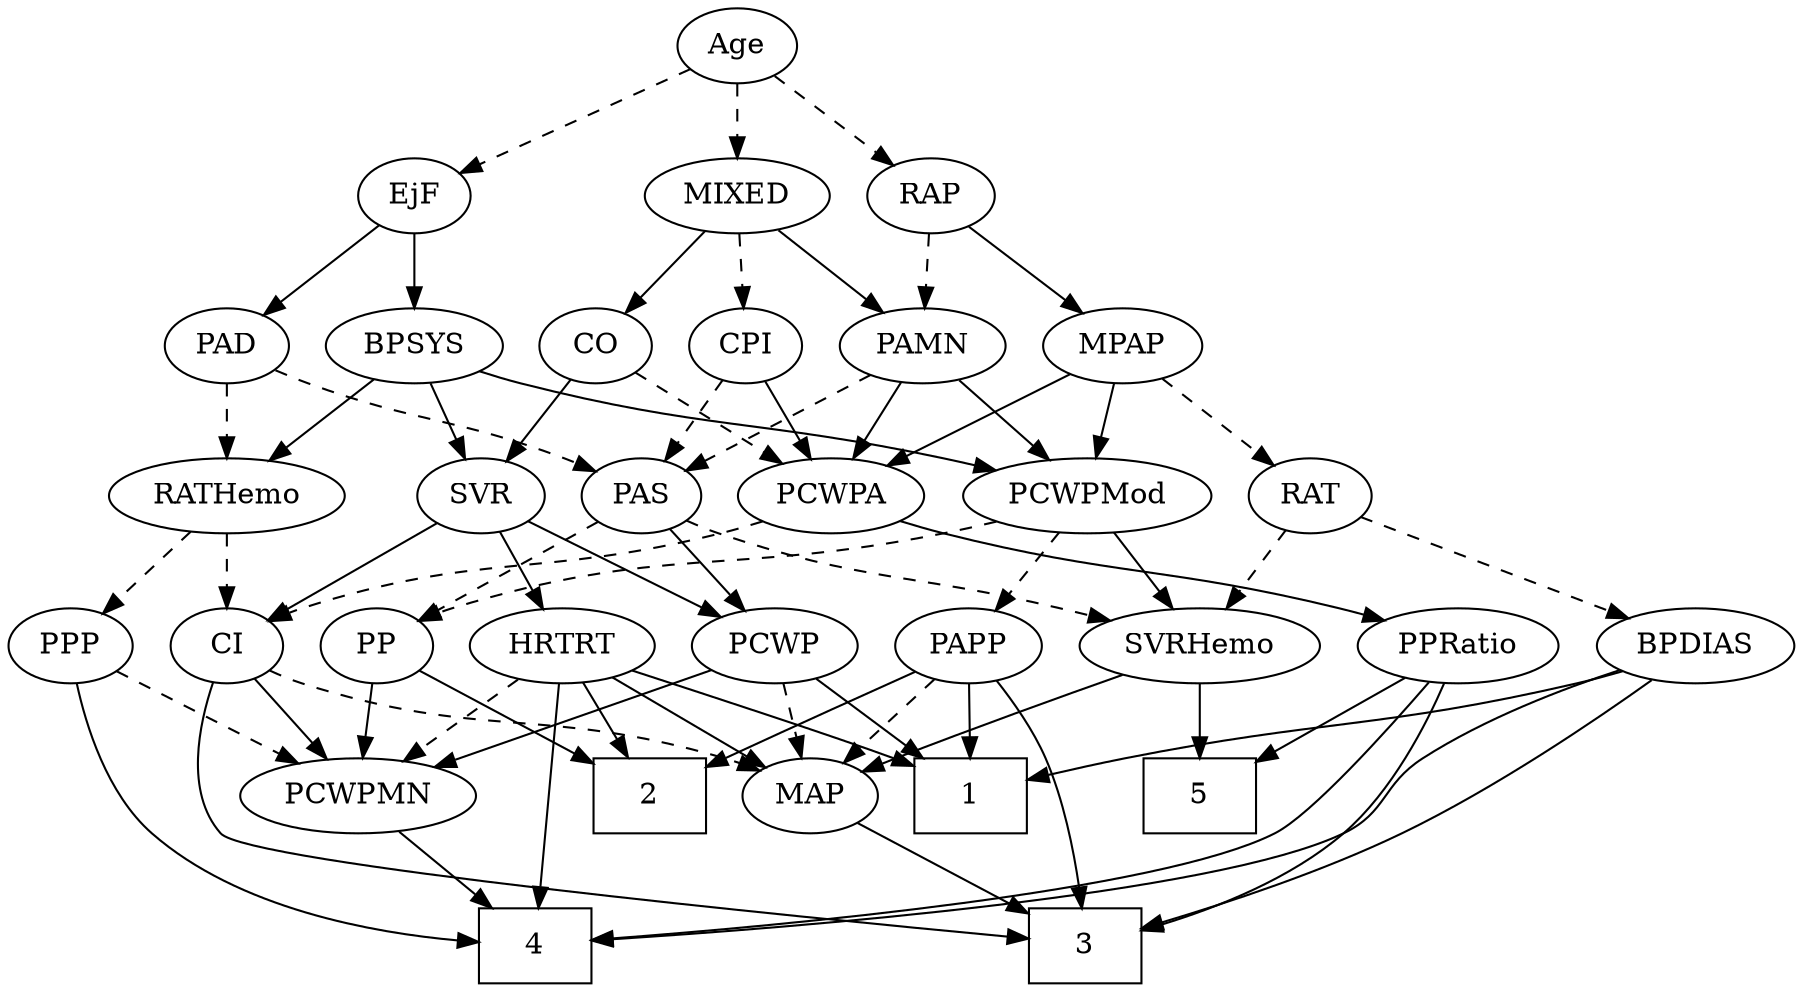 strict digraph {
	graph [bb="0,0,784.25,468"];
	node [label="\N"];
	1	[height=0.5,
		pos="434,90",
		shape=box,
		width=0.75];
	2	[height=0.5,
		pos="282,90",
		shape=box,
		width=0.75];
	3	[height=0.5,
		pos="489,18",
		shape=box,
		width=0.75];
	4	[height=0.5,
		pos="227,18",
		shape=box,
		width=0.75];
	5	[height=0.5,
		pos="544,90",
		shape=box,
		width=0.75];
	Age	[height=0.5,
		pos="335,450",
		width=0.75];
	EjF	[height=0.5,
		pos="183,378",
		width=0.75];
	Age -> EjF	[pos="e,204.74,389.01 313.22,438.97 287.26,427.02 243.69,406.95 214.17,393.35",
		style=dashed];
	RAP	[height=0.5,
		pos="421,378",
		width=0.77632];
	Age -> RAP	[pos="e,404.18,392.69 351.58,435.5 364.23,425.21 381.86,410.86 396.18,399.2",
		style=dashed];
	MIXED	[height=0.5,
		pos="335,378",
		width=1.1193];
	Age -> MIXED	[pos="e,335,396.1 335,431.7 335,423.98 335,414.71 335,406.11",
		style=dashed];
	BPSYS	[height=0.5,
		pos="183,306",
		width=1.0471];
	EjF -> BPSYS	[pos="e,183,324.1 183,359.7 183,351.98 183,342.71 183,334.11",
		style=solid];
	PAD	[height=0.5,
		pos="99,306",
		width=0.79437];
	EjF -> PAD	[pos="e,115.72,320.93 166.8,363.5 154.53,353.27 137.45,339.04 123.51,327.42",
		style=solid];
	MPAP	[height=0.5,
		pos="508,306",
		width=0.97491];
	RAP -> MPAP	[pos="e,489.78,321.66 437.77,363.5 450.24,353.47 467.49,339.6 481.77,328.11",
		style=solid];
	PAMN	[height=0.5,
		pos="419,306",
		width=1.011];
	RAP -> PAMN	[pos="e,419.49,324.1 420.51,359.7 420.29,351.98 420.02,342.71 419.77,334.11",
		style=dashed];
	CO	[height=0.5,
		pos="266,306",
		width=0.75];
	MIXED -> CO	[pos="e,280.19,321.39 319.34,361.12 309.87,351.51 297.67,339.13 287.32,328.63",
		style=solid];
	MIXED -> PAMN	[pos="e,401.1,321.92 353.23,361.81 364.97,352.02 380.42,339.15 393.4,328.34",
		style=solid];
	CPI	[height=0.5,
		pos="338,306",
		width=0.75];
	MIXED -> CPI	[pos="e,337.27,324.1 335.74,359.7 336.07,351.98 336.47,342.71 336.84,334.11",
		style=dashed];
	RAT	[height=0.5,
		pos="584,234",
		width=0.75827];
	MPAP -> RAT	[pos="e,568.83,248.97 524.49,289.81 535.31,279.85 549.59,266.7 561.45,255.77",
		style=dashed];
	PCWPMod	[height=0.5,
		pos="487,234",
		width=1.4443];
	MPAP -> PCWPMod	[pos="e,492.18,252.28 502.92,288.05 500.58,280.26 497.75,270.82 495.12,262.08",
		style=solid];
	PCWPA	[height=0.5,
		pos="375,234",
		width=1.1555];
	MPAP -> PCWPA	[pos="e,400.38,248.36 484.22,292.49 463.38,281.51 432.82,265.43 409.33,253.07",
		style=solid];
	RATHemo	[height=0.5,
		pos="99,234",
		width=1.3721];
	BPSYS -> RATHemo	[pos="e,118.07,250.89 164.77,289.81 153.45,280.38 138.7,268.08 126.03,257.53",
		style=solid];
	SVR	[height=0.5,
		pos="215,234",
		width=0.77632];
	BPSYS -> SVR	[pos="e,207.33,251.79 190.75,288.05 194.44,279.97 198.94,270.12 203.06,261.11",
		style=solid];
	BPSYS -> PCWPMod	[pos="e,448.74,246.23 211.09,293.98 217.26,291.81 223.8,289.68 230,288 315.49,264.86 339.7,271.91 426,252 430.16,251.04 434.46,249.98 \
438.76,248.88",
		style=solid];
	PAS	[height=0.5,
		pos="288,234",
		width=0.75];
	PAD -> PAS	[pos="e,266.9,245.57 121.11,294.28 125.96,292.08 131.11,289.87 136,288 186.41,268.69 201.69,271.57 252,252 253.84,251.29 255.71,250.52 \
257.59,249.72",
		style=dashed];
	PAD -> RATHemo	[pos="e,99,252.1 99,287.7 99,279.98 99,270.71 99,262.11",
		style=dashed];
	CO -> SVR	[pos="e,226.29,250.49 254.68,289.46 248.08,280.4 239.62,268.79 232.2,258.61",
		style=solid];
	CO -> PCWPA	[pos="e,352.46,249.47 284.99,292.81 301.2,282.39 324.85,267.2 343.84,255.01",
		style=dashed];
	SVRHemo	[height=0.5,
		pos="534,162",
		width=1.3902];
	PAS -> SVRHemo	[pos="e,496.62,174.05 308.63,222.36 313.58,220.06 318.91,217.79 324,216 389.1,193.15 408.28,197.56 475,180 478.83,178.99 482.8,177.92 \
486.78,176.82",
		style=dashed];
	PP	[height=0.5,
		pos="171,162",
		width=0.75];
	PAS -> PP	[pos="e,190.65,174.75 268.42,221.28 249.52,209.98 220.71,192.74 199.31,179.94",
		style=dashed];
	PCWP	[height=0.5,
		pos="349,162",
		width=0.97491];
	PAS -> PCWP	[pos="e,335.23,178.8 300.94,218.15 308.96,208.94 319.45,196.91 328.58,186.43",
		style=solid];
	PAMN -> PAS	[pos="e,308.53,245.97 395.28,292.32 373.41,280.64 340.87,263.25 317.37,250.69",
		style=dashed];
	PAMN -> PCWPMod	[pos="e,471,251.47 434.09,289.46 442.82,280.48 453.99,268.98 463.82,258.87",
		style=solid];
	PAMN -> PCWPA	[pos="e,385.35,251.47 408.57,288.41 403.26,279.95 396.68,269.49 390.76,260.08",
		style=solid];
	PPP	[height=0.5,
		pos="27,162",
		width=0.75];
	RATHemo -> PPP	[pos="e,41.657,177.25 82.301,216.76 72.406,207.14 59.749,194.84 49.042,184.43",
		style=dashed];
	CI	[height=0.5,
		pos="99,162",
		width=0.75];
	RATHemo -> CI	[pos="e,99,180.1 99,215.7 99,207.98 99,198.71 99,190.11",
		style=dashed];
	CPI -> PAS	[pos="e,299.07,250.49 326.9,289.46 320.49,280.49 312.3,269.02 305.08,258.92",
		style=dashed];
	CPI -> PCWPA	[pos="e,366.21,251.63 346.58,288.76 351,280.4 356.49,270.02 361.47,260.61",
		style=solid];
	RAT -> SVRHemo	[pos="e,546.12,179.96 572.9,217.46 566.76,208.87 558.98,197.97 551.99,188.19",
		style=dashed];
	BPDIAS	[height=0.5,
		pos="742,162",
		width=1.1735];
	RAT -> BPDIAS	[pos="e,713.82,175.48 605.97,223.27 631.37,212.01 673.62,193.3 704.3,179.7",
		style=dashed];
	SVR -> PCWP	[pos="e,325.04,175.51 235.94,222.06 257.35,210.88 290.92,193.34 315.92,180.28",
		style=solid];
	SVR -> CI	[pos="e,118.39,174.7 195.32,221.13 176.63,209.84 148.32,192.76 127.22,180.03",
		style=solid];
	HRTRT	[height=0.5,
		pos="256,162",
		width=1.1013];
	SVR -> HRTRT	[pos="e,246.26,179.63 224.51,216.76 229.46,208.32 235.62,197.8 241.17,188.31",
		style=solid];
	PCWPMod -> SVRHemo	[pos="e,522.62,179.96 498.14,216.41 503.73,208.08 510.64,197.8 516.89,188.49",
		style=solid];
	PCWPMod -> PP	[pos="e,191.55,173.9 448.76,221.66 441.25,219.62 433.41,217.64 426,216 329.68,194.73 301.17,209.34 207,180 205.07,179.4 203.11,178.71 \
201.15,177.97",
		style=dashed];
	PAPP	[height=0.5,
		pos="434,162",
		width=0.88464];
	PCWPMod -> PAPP	[pos="e,446.11,178.99 474.44,216.41 467.81,207.66 459.55,196.75 452.23,187.08",
		style=dashed];
	PPRatio	[height=0.5,
		pos="642,162",
		width=1.1013];
	PCWPA -> PPRatio	[pos="e,612.12,174.01 406.12,222.03 412.65,219.89 419.52,217.77 426,216 499.24,195.96 519.89,200.48 593,180 596.12,179.13 599.33,178.16 \
602.55,177.15",
		style=solid];
	PCWPA -> CI	[pos="e,119.58,173.81 343.91,221.9 337.38,219.78 330.5,217.69 324,216 241.25,194.43 216.31,206.47 135,180 133.08,179.37 131.12,178.67 \
129.17,177.91",
		style=dashed];
	PCWPMN	[height=0.5,
		pos="149,90",
		width=1.3902];
	PCWPMN -> 4	[pos="e,208.01,36.044 166.7,73.116 176.61,64.222 189.17,52.953 200.25,43.003",
		style=solid];
	SVRHemo -> 5	[pos="e,541.56,108.1 536.47,143.7 537.57,135.98 538.9,126.71 540.13,118.11",
		style=solid];
	MAP	[height=0.5,
		pos="358,90",
		width=0.84854];
	SVRHemo -> MAP	[pos="e,382.06,101.37 500.91,148.43 473.3,137.86 432.97,122.24 398,108 395.82,107.11 393.57,106.19 391.31,105.25",
		style=solid];
	BPDIAS -> 1	[pos="e,461.02,97.422 710.63,149.85 704.18,147.75 697.41,145.69 691,144 610.85,122.85 589.07,125.28 508,108 495.93,105.43 482.8,102.46 \
470.99,99.74",
		style=solid];
	BPDIAS -> 3	[pos="e,516.26,25.717 726.82,145.2 707.36,125.71 671.82,92.616 636,72 600.93,51.818 556.83,37.163 526.13,28.445",
		style=solid];
	BPDIAS -> 4	[pos="e,254.08,20.67 716.02,147.72 697.32,137.72 671.83,123.19 651,108 631.68,93.907 632.69,82.079 611,72 549.69,43.512 348.11,27.096 \
264.18,21.349",
		style=solid];
	MAP -> 3	[pos="e,461.54,33.676 379.93,77.284 399.73,66.701 429.26,50.921 452.6,38.448",
		style=solid];
	PP -> 2	[pos="e,254.86,108.11 190.08,148.97 205.49,139.25 227.61,125.3 246.29,113.52",
		style=solid];
	PP -> PCWPMN	[pos="e,154.43,108.28 165.67,144.05 163.22,136.26 160.26,126.82 157.51,118.08",
		style=solid];
	PPP -> 4	[pos="e,199.92,20.075 28.211,143.82 30.531,123.88 37.293,91.261 57,72 92.871,36.941 151.56,25.033 189.73,21.012",
		style=solid];
	PPP -> PCWPMN	[pos="e,123.63,105.56 46.873,149.6 65.269,139.04 93.007,123.13 114.93,110.55",
		style=dashed];
	PPRatio -> 3	[pos="e,516.01,23.754 640.61,143.82 638.16,124.18 631.43,92.144 613,72 590.16,47.033 553.58,33.364 526.06,26.194",
		style=solid];
	PPRatio -> 4	[pos="e,254.06,20.32 635.24,144.06 626.05,123.39 607.52,89.086 580,72 527.66,39.501 343.69,25.514 264.13,20.887",
		style=solid];
	PPRatio -> 5	[pos="e,568.09,108.2 621.69,146.5 608.67,137.19 591.46,124.9 576.55,114.25",
		style=solid];
	PCWP -> 1	[pos="e,413.31,108.04 367.03,146.15 378.14,137 392.64,125.06 405.3,114.63",
		style=solid];
	PCWP -> PCWPMN	[pos="e,184.77,102.69 322.07,150.39 316.45,148.24 310.54,146.01 305,144 268,130.57 225.7,116.27 194.49,105.91",
		style=solid];
	PCWP -> MAP	[pos="e,355.8,108.1 351.22,143.7 352.22,135.98 353.41,126.71 354.51,118.11",
		style=dashed];
	CI -> 3	[pos="e,461.99,20.559 90.895,144.69 82.396,124.98 72.502,91.976 90,72 113.69,44.953 357.19,27.138 451.75,21.193",
		style=solid];
	CI -> PCWPMN	[pos="e,136.88,107.96 110.1,145.46 116.24,136.87 124.02,125.97 131.01,116.19",
		style=solid];
	CI -> MAP	[pos="e,334.61,101.9 119.58,150.22 124.54,147.92 129.88,145.68 135,144 213.74,118.11 238.76,132.34 318,108 320.4,107.26 322.85,106.43 \
325.3,105.54",
		style=dashed];
	PAPP -> 1	[pos="e,434,108.1 434,143.7 434,135.98 434,126.71 434,118.11",
		style=solid];
	PAPP -> 2	[pos="e,309.11,103.85 409.97,150.13 388.31,140.31 355.39,125.32 318.55,108.23",
		style=solid];
	PAPP -> 3	[pos="e,487.3,36.326 447.1,145.25 454.84,135.17 464.24,121.5 470,108 478.41,88.293 483.24,64.488 485.93,46.458",
		style=solid];
	PAPP -> MAP	[pos="e,373.83,105.58 417.88,146.15 407.23,136.34 393.1,123.33 381.24,112.41",
		style=dashed];
	HRTRT -> 1	[pos="e,406.98,104.06 286.48,150.46 313.51,140.93 354.2,126.14 397.67,107.98",
		style=solid];
	HRTRT -> 2	[pos="e,275.58,108.28 262.29,144.05 265.22,136.18 268.77,126.62 272.05,117.79",
		style=solid];
	HRTRT -> 4	[pos="e,230.51,36.189 252.5,143.87 247.54,119.56 238.4,74.819 232.52,46.013",
		style=solid];
	HRTRT -> PCWPMN	[pos="e,172.1,106.11 234.35,146.83 218.95,136.76 198.03,123.08 180.76,111.77",
		style=dashed];
	HRTRT -> MAP	[pos="e,338.62,104.3 277.13,146.5 292.54,135.92 313.56,121.5 330.3,110.01",
		style=solid];
}
